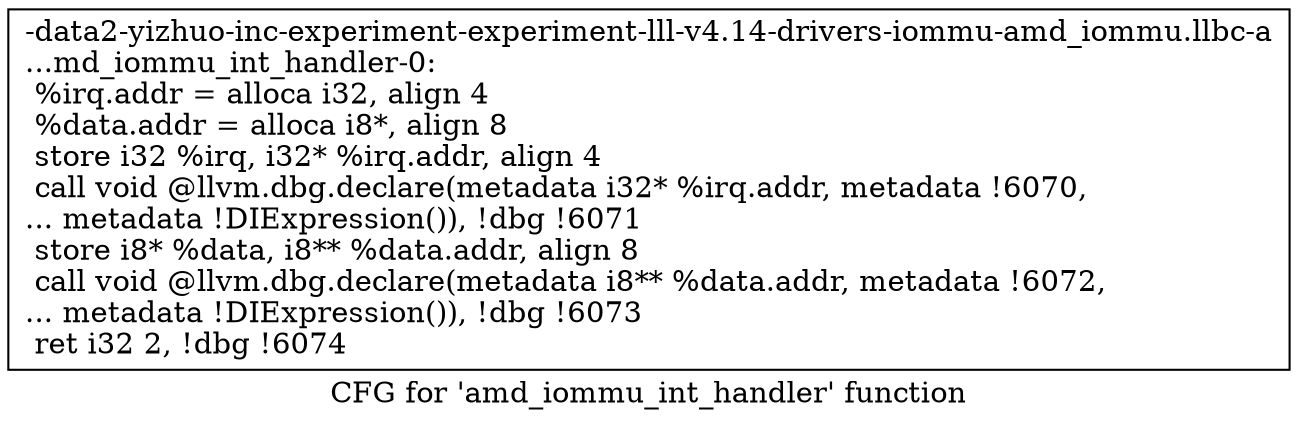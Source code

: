 digraph "CFG for 'amd_iommu_int_handler' function" {
	label="CFG for 'amd_iommu_int_handler' function";

	Node0x561b94649950 [shape=record,label="{-data2-yizhuo-inc-experiment-experiment-lll-v4.14-drivers-iommu-amd_iommu.llbc-a\l...md_iommu_int_handler-0:\l  %irq.addr = alloca i32, align 4\l  %data.addr = alloca i8*, align 8\l  store i32 %irq, i32* %irq.addr, align 4\l  call void @llvm.dbg.declare(metadata i32* %irq.addr, metadata !6070,\l... metadata !DIExpression()), !dbg !6071\l  store i8* %data, i8** %data.addr, align 8\l  call void @llvm.dbg.declare(metadata i8** %data.addr, metadata !6072,\l... metadata !DIExpression()), !dbg !6073\l  ret i32 2, !dbg !6074\l}"];
}
